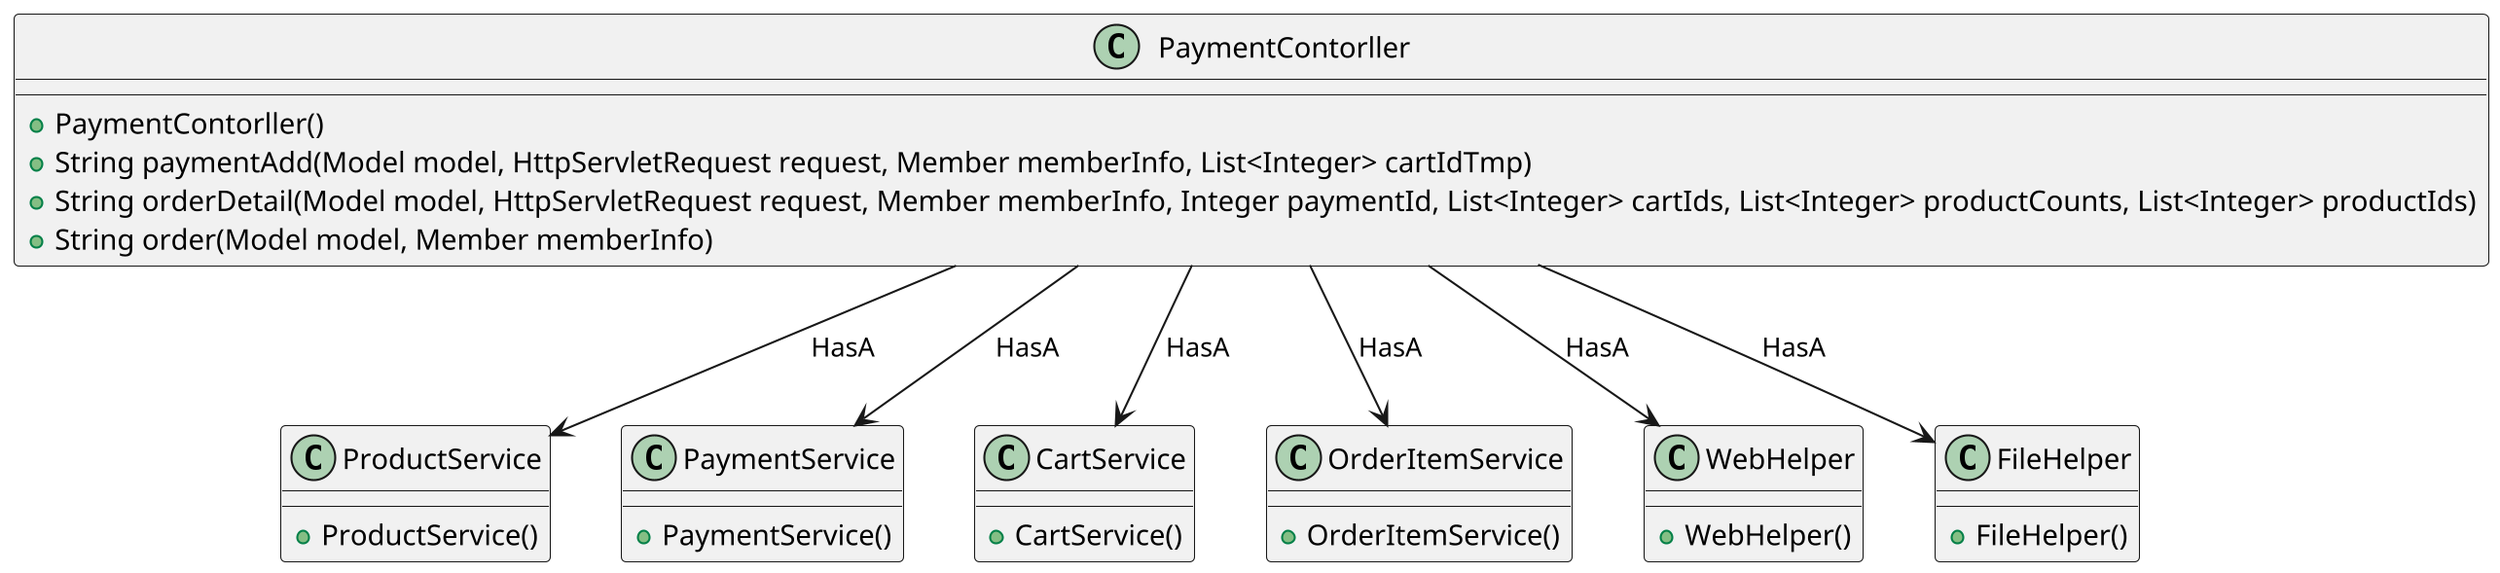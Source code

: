 @startuml
skinparam dpi 200

class PaymentContorller {
    +PaymentContorller()
    +String paymentAdd(Model model, HttpServletRequest request, Member memberInfo, List<Integer> cartIdTmp)
    +String orderDetail(Model model, HttpServletRequest request, Member memberInfo, Integer paymentId, List<Integer> cartIds, List<Integer> productCounts, List<Integer> productIds)
    +String order(Model model, Member memberInfo)
}

class ProductService {
    +ProductService()
}

class PaymentService {
    +PaymentService()
}

class CartService {
    +CartService()
}

class OrderItemService {
    +OrderItemService()
}

class WebHelper {
    +WebHelper()
}

class FileHelper {
    +FileHelper()
}

PaymentContorller --> ProductService : HasA
PaymentContorller --> PaymentService : HasA
PaymentContorller --> CartService : HasA
PaymentContorller --> OrderItemService : HasA
PaymentContorller --> WebHelper : HasA
PaymentContorller --> FileHelper : HasA

@enduml